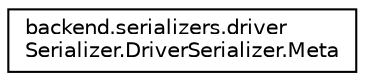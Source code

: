 digraph "Graphical Class Hierarchy"
{
 // LATEX_PDF_SIZE
  edge [fontname="Helvetica",fontsize="10",labelfontname="Helvetica",labelfontsize="10"];
  node [fontname="Helvetica",fontsize="10",shape=record];
  rankdir="LR";
  Node0 [label="backend.serializers.driver\lSerializer.DriverSerializer.Meta",height=0.2,width=0.4,color="black", fillcolor="white", style="filled",URL="$classbackend_1_1serializers_1_1driver_serializer_1_1_driver_serializer_1_1_meta.html",tooltip=" "];
}
